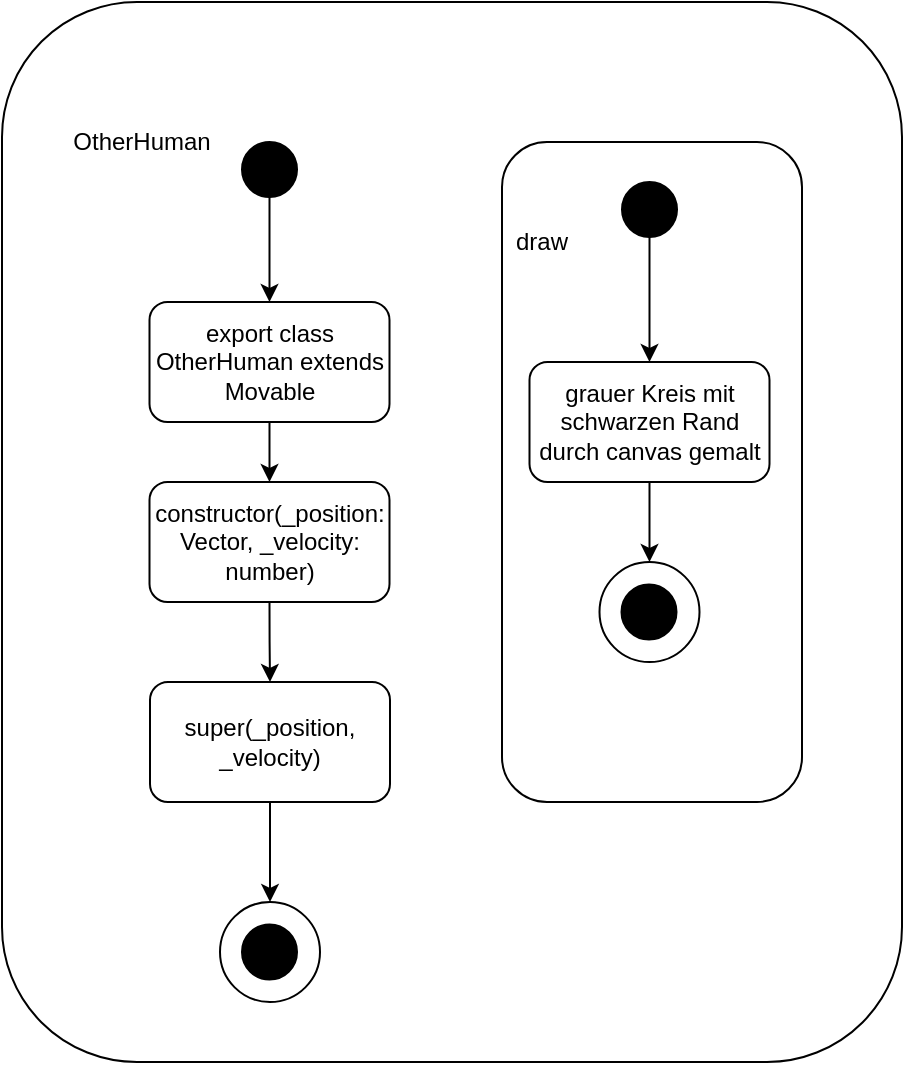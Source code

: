 <mxfile version="14.5.1" type="device"><diagram id="GqIQH33mDDGt75rBHDtX" name="Seite-1"><mxGraphModel dx="2678" dy="1761" grid="1" gridSize="10" guides="1" tooltips="1" connect="1" arrows="1" fold="1" page="1" pageScale="1" pageWidth="1654" pageHeight="1169" math="0" shadow="0"><root><mxCell id="0"/><mxCell id="1" parent="0"/><mxCell id="P01Z5NBreNaZcPxypIpQ-21" value="" style="rounded=1;whiteSpace=wrap;html=1;" vertex="1" parent="1"><mxGeometry x="-1530" y="-1150" width="450" height="530" as="geometry"/></mxCell><mxCell id="P01Z5NBreNaZcPxypIpQ-20" value="" style="rounded=1;whiteSpace=wrap;html=1;" vertex="1" parent="1"><mxGeometry x="-1280" y="-1080" width="150" height="330" as="geometry"/></mxCell><mxCell id="P01Z5NBreNaZcPxypIpQ-4" style="edgeStyle=orthogonalEdgeStyle;rounded=0;orthogonalLoop=1;jettySize=auto;html=1;exitX=0.5;exitY=1;exitDx=0;exitDy=0;entryX=0.5;entryY=0;entryDx=0;entryDy=0;" edge="1" parent="1" source="P01Z5NBreNaZcPxypIpQ-1" target="P01Z5NBreNaZcPxypIpQ-3"><mxGeometry relative="1" as="geometry"/></mxCell><mxCell id="P01Z5NBreNaZcPxypIpQ-1" value="" style="ellipse;whiteSpace=wrap;html=1;aspect=fixed;fontSize=14;fillColor=#000000;" vertex="1" parent="1"><mxGeometry x="-1410" y="-1080" width="27.5" height="27.5" as="geometry"/></mxCell><mxCell id="P01Z5NBreNaZcPxypIpQ-6" style="edgeStyle=orthogonalEdgeStyle;rounded=0;orthogonalLoop=1;jettySize=auto;html=1;exitX=0.5;exitY=1;exitDx=0;exitDy=0;entryX=0.5;entryY=0;entryDx=0;entryDy=0;" edge="1" parent="1" source="P01Z5NBreNaZcPxypIpQ-3" target="P01Z5NBreNaZcPxypIpQ-5"><mxGeometry relative="1" as="geometry"/></mxCell><mxCell id="P01Z5NBreNaZcPxypIpQ-3" value="export class OtherHuman extends Movable" style="rounded=1;whiteSpace=wrap;html=1;" vertex="1" parent="1"><mxGeometry x="-1456.25" y="-1000" width="120" height="60" as="geometry"/></mxCell><mxCell id="P01Z5NBreNaZcPxypIpQ-8" style="edgeStyle=orthogonalEdgeStyle;rounded=0;orthogonalLoop=1;jettySize=auto;html=1;exitX=0.5;exitY=1;exitDx=0;exitDy=0;entryX=0.5;entryY=0;entryDx=0;entryDy=0;" edge="1" parent="1" source="P01Z5NBreNaZcPxypIpQ-5" target="P01Z5NBreNaZcPxypIpQ-7"><mxGeometry relative="1" as="geometry"/></mxCell><mxCell id="P01Z5NBreNaZcPxypIpQ-5" value="constructor(_position: Vector, _velocity: number)" style="rounded=1;whiteSpace=wrap;html=1;" vertex="1" parent="1"><mxGeometry x="-1456.25" y="-910" width="120" height="60" as="geometry"/></mxCell><mxCell id="P01Z5NBreNaZcPxypIpQ-11" style="edgeStyle=orthogonalEdgeStyle;rounded=0;orthogonalLoop=1;jettySize=auto;html=1;exitX=0.5;exitY=1;exitDx=0;exitDy=0;entryX=0.5;entryY=0;entryDx=0;entryDy=0;" edge="1" parent="1" source="P01Z5NBreNaZcPxypIpQ-7" target="P01Z5NBreNaZcPxypIpQ-9"><mxGeometry relative="1" as="geometry"/></mxCell><mxCell id="P01Z5NBreNaZcPxypIpQ-7" value="super(_position, _velocity)" style="rounded=1;whiteSpace=wrap;html=1;" vertex="1" parent="1"><mxGeometry x="-1456" y="-810" width="120" height="60" as="geometry"/></mxCell><mxCell id="P01Z5NBreNaZcPxypIpQ-9" value="" style="ellipse;whiteSpace=wrap;html=1;aspect=fixed;" vertex="1" parent="1"><mxGeometry x="-1421" y="-700" width="50" height="50" as="geometry"/></mxCell><mxCell id="P01Z5NBreNaZcPxypIpQ-10" value="" style="ellipse;whiteSpace=wrap;html=1;aspect=fixed;fontSize=14;fillColor=#000000;" vertex="1" parent="1"><mxGeometry x="-1410" y="-688.75" width="27.5" height="27.5" as="geometry"/></mxCell><mxCell id="P01Z5NBreNaZcPxypIpQ-12" value="OtherHuman" style="text;html=1;strokeColor=none;fillColor=none;align=center;verticalAlign=middle;whiteSpace=wrap;rounded=0;" vertex="1" parent="1"><mxGeometry x="-1480" y="-1090" width="40" height="20" as="geometry"/></mxCell><mxCell id="P01Z5NBreNaZcPxypIpQ-13" value="draw" style="text;html=1;strokeColor=none;fillColor=none;align=center;verticalAlign=middle;whiteSpace=wrap;rounded=0;" vertex="1" parent="1"><mxGeometry x="-1280" y="-1040" width="40" height="20" as="geometry"/></mxCell><mxCell id="P01Z5NBreNaZcPxypIpQ-16" style="edgeStyle=orthogonalEdgeStyle;rounded=0;orthogonalLoop=1;jettySize=auto;html=1;exitX=0.5;exitY=1;exitDx=0;exitDy=0;entryX=0.5;entryY=0;entryDx=0;entryDy=0;" edge="1" parent="1" source="P01Z5NBreNaZcPxypIpQ-14" target="P01Z5NBreNaZcPxypIpQ-15"><mxGeometry relative="1" as="geometry"/></mxCell><mxCell id="P01Z5NBreNaZcPxypIpQ-14" value="" style="ellipse;whiteSpace=wrap;html=1;aspect=fixed;fontSize=14;fillColor=#000000;" vertex="1" parent="1"><mxGeometry x="-1220" y="-1060" width="27.5" height="27.5" as="geometry"/></mxCell><mxCell id="P01Z5NBreNaZcPxypIpQ-19" style="edgeStyle=orthogonalEdgeStyle;rounded=0;orthogonalLoop=1;jettySize=auto;html=1;exitX=0.5;exitY=1;exitDx=0;exitDy=0;entryX=0.5;entryY=0;entryDx=0;entryDy=0;" edge="1" parent="1" source="P01Z5NBreNaZcPxypIpQ-15" target="P01Z5NBreNaZcPxypIpQ-17"><mxGeometry relative="1" as="geometry"/></mxCell><mxCell id="P01Z5NBreNaZcPxypIpQ-15" value="grauer Kreis mit schwarzen Rand durch canvas gemalt" style="rounded=1;whiteSpace=wrap;html=1;" vertex="1" parent="1"><mxGeometry x="-1266.25" y="-970" width="120" height="60" as="geometry"/></mxCell><mxCell id="P01Z5NBreNaZcPxypIpQ-17" value="" style="ellipse;whiteSpace=wrap;html=1;aspect=fixed;" vertex="1" parent="1"><mxGeometry x="-1231.25" y="-870" width="50" height="50" as="geometry"/></mxCell><mxCell id="P01Z5NBreNaZcPxypIpQ-18" value="" style="ellipse;whiteSpace=wrap;html=1;aspect=fixed;fontSize=14;fillColor=#000000;" vertex="1" parent="1"><mxGeometry x="-1220.25" y="-858.75" width="27.5" height="27.5" as="geometry"/></mxCell></root></mxGraphModel></diagram></mxfile>